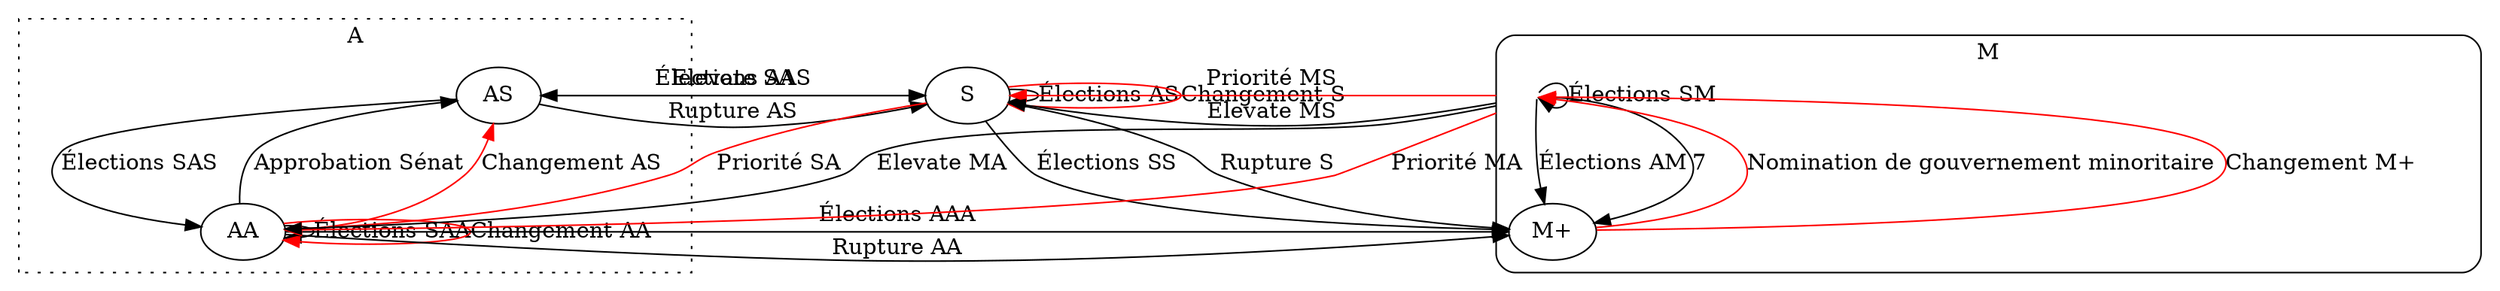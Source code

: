 digraph G {
    compound=true;
    style="rounded";

    subgraph cluster_A {
        label="A";
        style=dotted
        AS;
        AA;
    }

    S;

    subgraph cluster_M {
        label=M;
        M [shape=point, style=invis];
        "M+";
    }

    // Priorité entre l'origine des gouvernements
    // Priorité MS
    M -> S [ltail=cluster_M, label="Priorité MS", color=red];

    // Priorité MA
    M -> AA [ltail=cluster_M, label="Priorité MA", color=red];

    // Priorité SA
    S -> AA [label="Priorité SA", color=red];

    // Rupture de majorité
    // Rupture AS
    AS -> S [label="Rupture AS"]

    // Rupture AA
    AA -> "M+" [label="Rupture AA"]

    // Rupture S
    S -> "M+" [label="Rupture S"]

    // Élections et renouvellement
    // Élections AM
    M -> "M+" [ltail=cluster_M, label="Élections AM"]

    // Élections AS
    S -> S [label="Élections AS"]

    // Élections AAS
    AS -> S [label="Élections AAS"]

    // Élections AAA
    AA -> "M+" [label="Élections AAA"]

    // Élections SM
    M -> M [ltail=cluster_M, lhead=cluster_M, label="Élections SM"]

    // Élections SA
    AA -> AA [label="Élections SAA"]
    AS -> AA [label="Élections SAS"]

    // Élections SS
    S -> "M+" [label="Élections SS"]

    // Approbation Sénat
    AA -> AS [label="Approbation Sénat"]

    // Reprise du gouvernement à une priorité plus élevée
    // Elevate MS
    M -> S [ltail=cluster_M, label="Elevate MS"]

    // Elevate MA
    M -> AA [ltail=cluster_M, label="Elevate MA"]

    // Elevate SA
    S -> AS [label="Elevate SA"]

    // Nomination de gouvernement minoritaire
    "M+" -> M [label="Nomination de gouvernement minoritaire", color=red]

    // 7
    M -> "M+" [label="7"]

    // Changement de coalition sans changement de priorité
    // Changement A
    AA -> AS [label="Changement AS", color=red]
    AA -> AA [label="Changement AA", color=red]

    // Changement S
    S -> S [label="Changement S", color=red]

    // Changement M
    // pas de transition, no-op

    // Changement M+
    "M+" -> M [label="Changement M+", color=red]

    // Vacance : non représentés, pas besoin
}
